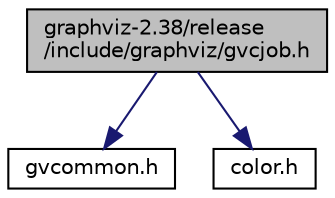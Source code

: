 digraph "graphviz-2.38/release/include/graphviz/gvcjob.h"
{
  bgcolor="transparent";
  edge [fontname="Helvetica",fontsize="10",labelfontname="Helvetica",labelfontsize="10"];
  node [fontname="Helvetica",fontsize="10",shape=record];
  Node1 [label="graphviz-2.38/release\l/include/graphviz/gvcjob.h",height=0.2,width=0.4,color="black", fillcolor="grey75", style="filled", fontcolor="black"];
  Node1 -> Node2 [color="midnightblue",fontsize="10",style="solid",fontname="Helvetica"];
  Node2 [label="gvcommon.h",height=0.2,width=0.4,color="black",URL="$gvcommon_8h.html"];
  Node1 -> Node3 [color="midnightblue",fontsize="10",style="solid",fontname="Helvetica"];
  Node3 [label="color.h",height=0.2,width=0.4,color="black",URL="$color_8h.html"];
}
